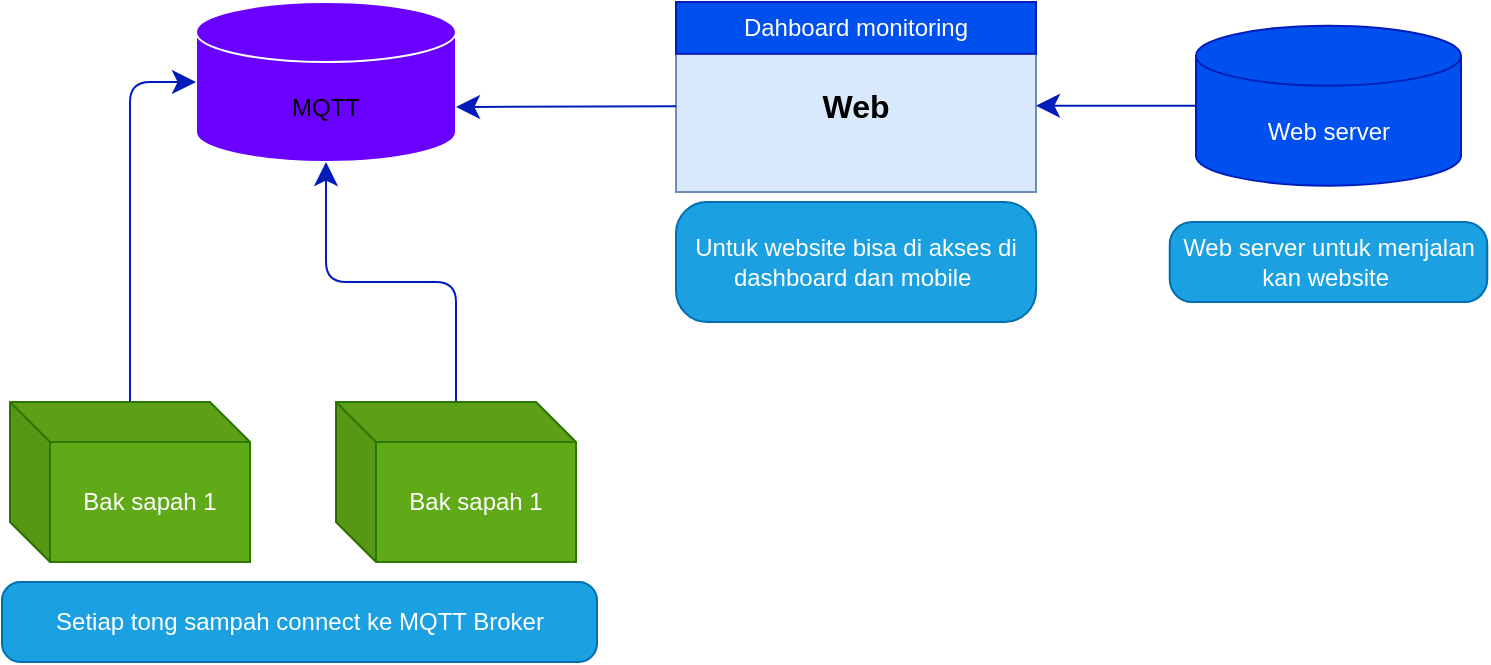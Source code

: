 <mxfile>
    <diagram id="fQ0JmHKr2INVG1e-5YvD" name="Page-1">
        <mxGraphModel dx="762" dy="1659" grid="1" gridSize="10" guides="1" tooltips="1" connect="1" arrows="1" fold="1" page="1" pageScale="1" pageWidth="850" pageHeight="1100" math="0" shadow="0">
            <root>
                <mxCell id="0"/>
                <mxCell id="1" parent="0"/>
                <mxCell id="81" value="&lt;font color=&quot;#000000&quot;&gt;MQTT&lt;/font&gt;" style="shape=cylinder3;whiteSpace=wrap;html=1;boundedLbl=1;backgroundOutline=1;size=15;fillColor=#6a00ff;strokeColor=#FFFFFF;fontColor=#ffffff;" parent="1" vertex="1">
                    <mxGeometry x="650" y="-560" width="130" height="80" as="geometry"/>
                </mxCell>
                <mxCell id="117" value="" style="group" parent="1" vertex="1" connectable="0">
                    <mxGeometry x="890" y="-560" width="270" height="107.5" as="geometry"/>
                </mxCell>
                <mxCell id="118" value="&lt;b&gt;&lt;font style=&quot;font-size: 16px;&quot;&gt;Web&lt;/font&gt;&lt;/b&gt;" style="rounded=0;whiteSpace=wrap;html=1;fillColor=#dae8fc;strokeColor=#6c8ebf;fontColor=#000000;" parent="117" vertex="1">
                    <mxGeometry y="8.636" width="180" height="86.364" as="geometry"/>
                </mxCell>
                <mxCell id="119" value="Dahboard monitoring" style="rounded=0;whiteSpace=wrap;html=1;fillColor=#0050ef;strokeColor=#001DBC;fontColor=#ffffff;" parent="117" vertex="1">
                    <mxGeometry width="180" height="25.909" as="geometry"/>
                </mxCell>
                <mxCell id="157" style="edgeStyle=none;html=1;entryX=1;entryY=0.5;entryDx=0;entryDy=0;startSize=9;endSize=9;fillColor=#0050ef;strokeColor=#001DBC;" parent="1" source="124" target="118" edge="1">
                    <mxGeometry relative="1" as="geometry"/>
                </mxCell>
                <mxCell id="124" value="Web server" style="shape=cylinder3;whiteSpace=wrap;html=1;boundedLbl=1;backgroundOutline=1;size=15;fontColor=#ffffff;fillColor=#0050ef;strokeColor=#001DBC;" parent="1" vertex="1">
                    <mxGeometry x="1150" y="-548.18" width="132.5" height="80" as="geometry"/>
                </mxCell>
                <mxCell id="130" style="edgeStyle=none;html=1;entryX=0;entryY=0.5;entryDx=0;entryDy=0;entryPerimeter=0;fontColor=#FFFFFF;fillColor=#0050ef;strokeColor=#001DBC;endSize=9;startSize=9;" parent="1" source="128" target="81" edge="1">
                    <mxGeometry relative="1" as="geometry">
                        <Array as="points">
                            <mxPoint x="617" y="-520"/>
                        </Array>
                    </mxGeometry>
                </mxCell>
                <mxCell id="128" value="Bak sapah 1" style="shape=cube;whiteSpace=wrap;html=1;boundedLbl=1;backgroundOutline=1;darkOpacity=0.05;darkOpacity2=0.1;fontColor=#ffffff;fillColor=#60a917;strokeColor=#2D7600;" parent="1" vertex="1">
                    <mxGeometry x="557" y="-360" width="120" height="80" as="geometry"/>
                </mxCell>
                <mxCell id="131" style="edgeStyle=none;html=1;entryX=0.5;entryY=1;entryDx=0;entryDy=0;entryPerimeter=0;fontColor=#FFFFFF;fillColor=#0050ef;strokeColor=#001DBC;endSize=9;startSize=9;" parent="1" source="129" target="81" edge="1">
                    <mxGeometry relative="1" as="geometry">
                        <Array as="points">
                            <mxPoint x="780" y="-420"/>
                            <mxPoint x="715" y="-420"/>
                        </Array>
                    </mxGeometry>
                </mxCell>
                <mxCell id="129" value="Bak sapah 1" style="shape=cube;whiteSpace=wrap;html=1;boundedLbl=1;backgroundOutline=1;darkOpacity=0.05;darkOpacity2=0.1;fontColor=#ffffff;fillColor=#60a917;strokeColor=#2D7600;" parent="1" vertex="1">
                    <mxGeometry x="720" y="-360" width="120" height="80" as="geometry"/>
                </mxCell>
                <mxCell id="140" value="&lt;span style=&quot;&quot;&gt;Web server untuk menjalan kan website&amp;nbsp;&lt;/span&gt;" style="rounded=1;whiteSpace=wrap;html=1;fontColor=#ffffff;arcSize=28;fillColor=#1ba1e2;strokeColor=#006EAF;" parent="1" vertex="1">
                    <mxGeometry x="1136.88" y="-450" width="158.75" height="40" as="geometry"/>
                </mxCell>
                <mxCell id="147" value="&lt;span style=&quot;&quot;&gt;Untuk website bisa di akses di dashboard dan mobile&amp;nbsp;&lt;/span&gt;" style="rounded=1;whiteSpace=wrap;html=1;fontColor=#ffffff;arcSize=26;fillColor=#1ba1e2;strokeColor=#006EAF;" parent="1" vertex="1">
                    <mxGeometry x="890" y="-460" width="180" height="60" as="geometry"/>
                </mxCell>
                <mxCell id="159" style="edgeStyle=none;html=1;entryX=1;entryY=0;entryDx=0;entryDy=52.5;entryPerimeter=0;startSize=9;endSize=9;fillColor=#0050ef;strokeColor=#001DBC;" parent="1" source="118" target="81" edge="1">
                    <mxGeometry relative="1" as="geometry"/>
                </mxCell>
                <mxCell id="166" value="Setiap tong sampah connect ke MQTT Broker" style="rounded=1;whiteSpace=wrap;html=1;fontColor=#ffffff;arcSize=23;fillColor=#1ba1e2;strokeColor=#006EAF;" parent="1" vertex="1">
                    <mxGeometry x="553" y="-270" width="297.5" height="40" as="geometry"/>
                </mxCell>
            </root>
        </mxGraphModel>
    </diagram>
</mxfile>